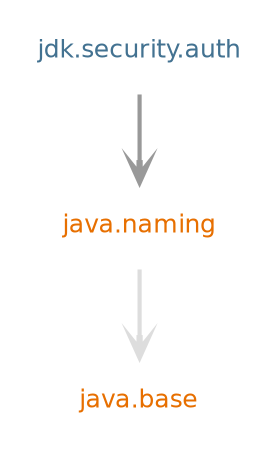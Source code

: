 digraph "jdk.security.auth" {
  nodesep=.5;
  ranksep=0.600000;
  pencolor=transparent;
  node [shape=plaintext, fontcolor="#000000", fontname="DejaVuSans", fontsize=12, margin=".2,.2"];
  edge [penwidth=2, color="#999999", arrowhead=open, arrowsize=1];
  subgraph se {
  "java.base" [fontcolor="#e76f00", group=java];
  "java.naming" [fontcolor="#e76f00", group=java];
  }
  subgraph jdk {
  "jdk.security.auth" [fontcolor="#437291", group=jdk];
  }
  "java.naming" -> "java.base" [color="#dddddd", weight=10];
  "jdk.security.auth" -> "java.naming" [];
}

